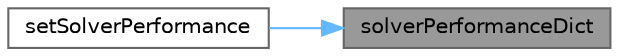 digraph "solverPerformanceDict"
{
 // LATEX_PDF_SIZE
  bgcolor="transparent";
  edge [fontname=Helvetica,fontsize=10,labelfontname=Helvetica,labelfontsize=10];
  node [fontname=Helvetica,fontsize=10,shape=box,height=0.2,width=0.4];
  rankdir="RL";
  Node1 [id="Node000001",label="solverPerformanceDict",height=0.2,width=0.4,color="gray40", fillcolor="grey60", style="filled", fontcolor="black",tooltip=" "];
  Node1 -> Node2 [id="edge1_Node000001_Node000002",dir="back",color="steelblue1",style="solid",tooltip=" "];
  Node2 [id="Node000002",label="setSolverPerformance",height=0.2,width=0.4,color="grey40", fillcolor="white", style="filled",URL="$classFoam_1_1data.html#aebcc320f1e29aba812efc7da782d46d8",tooltip=" "];
}
